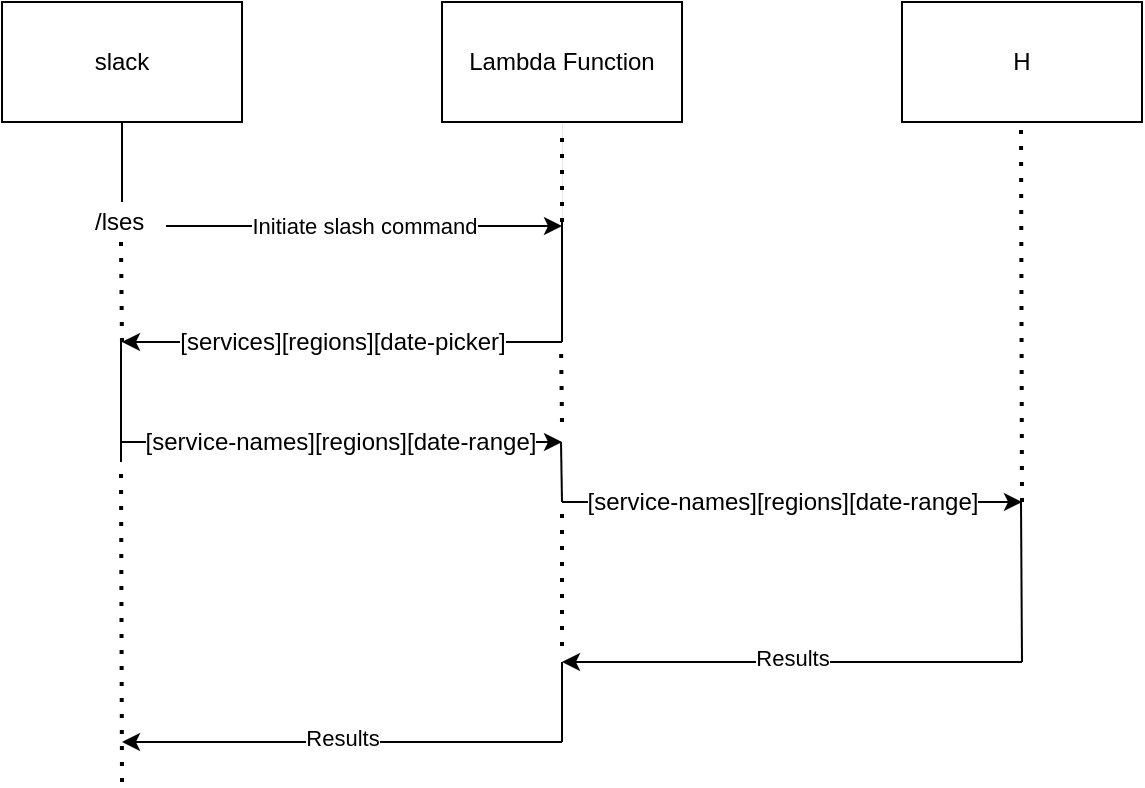 <mxfile version="15.2.9" type="github">
  <diagram id="pkbqSP7KhP1aJIUZW6vF" name="Page-1">
    <mxGraphModel dx="786" dy="523" grid="1" gridSize="10" guides="1" tooltips="1" connect="1" arrows="1" fold="1" page="1" pageScale="1" pageWidth="850" pageHeight="1100" math="0" shadow="0">
      <root>
        <mxCell id="0" />
        <mxCell id="1" parent="0" />
        <mxCell id="qgF53LY2Bc-jQBkzrNxb-2" value="/lses&lt;span style=&quot;white-space: pre&quot;&gt;	&lt;/span&gt;" style="text;html=1;align=center;verticalAlign=middle;resizable=0;points=[];autosize=1;strokeColor=none;fillColor=none;" parent="1" vertex="1">
          <mxGeometry x="100" y="130" width="40" height="20" as="geometry" />
        </mxCell>
        <mxCell id="qgF53LY2Bc-jQBkzrNxb-18" style="edgeStyle=orthogonalEdgeStyle;rounded=0;orthogonalLoop=1;jettySize=auto;html=1;exitX=0.5;exitY=1;exitDx=0;exitDy=0;dashed=1;endArrow=none;endFill=0;strokeWidth=0;" parent="1" source="qgF53LY2Bc-jQBkzrNxb-5" edge="1">
          <mxGeometry relative="1" as="geometry">
            <mxPoint x="340" y="140" as="targetPoint" />
          </mxGeometry>
        </mxCell>
        <mxCell id="qgF53LY2Bc-jQBkzrNxb-5" value="Lambda Function" style="rounded=0;whiteSpace=wrap;html=1;" parent="1" vertex="1">
          <mxGeometry x="280" y="30" width="120" height="60" as="geometry" />
        </mxCell>
        <mxCell id="qgF53LY2Bc-jQBkzrNxb-7" value="H" style="rounded=0;whiteSpace=wrap;html=1;" parent="1" vertex="1">
          <mxGeometry x="510" y="30" width="120" height="60" as="geometry" />
        </mxCell>
        <mxCell id="qgF53LY2Bc-jQBkzrNxb-14" value="" style="edgeStyle=orthogonalEdgeStyle;rounded=0;orthogonalLoop=1;jettySize=auto;html=1;endArrow=none;endFill=0;" parent="1" source="qgF53LY2Bc-jQBkzrNxb-13" target="qgF53LY2Bc-jQBkzrNxb-2" edge="1">
          <mxGeometry relative="1" as="geometry" />
        </mxCell>
        <mxCell id="qgF53LY2Bc-jQBkzrNxb-13" value="slack" style="rounded=0;whiteSpace=wrap;html=1;" parent="1" vertex="1">
          <mxGeometry x="60" y="30" width="120" height="60" as="geometry" />
        </mxCell>
        <mxCell id="qgF53LY2Bc-jQBkzrNxb-23" value="" style="endArrow=none;dashed=1;html=1;dashPattern=1 3;strokeWidth=2;" parent="1" edge="1">
          <mxGeometry width="50" height="50" relative="1" as="geometry">
            <mxPoint x="570" y="280" as="sourcePoint" />
            <mxPoint x="569.5" y="90" as="targetPoint" />
          </mxGeometry>
        </mxCell>
        <mxCell id="qgF53LY2Bc-jQBkzrNxb-28" value="" style="endArrow=none;html=1;strokeWidth=1;" parent="1" edge="1">
          <mxGeometry width="50" height="50" relative="1" as="geometry">
            <mxPoint x="340" y="200" as="sourcePoint" />
            <mxPoint x="340" y="140" as="targetPoint" />
          </mxGeometry>
        </mxCell>
        <mxCell id="qgF53LY2Bc-jQBkzrNxb-35" value="&lt;font style=&quot;font-size: 12px&quot;&gt;[services][regions][date-picker]&lt;/font&gt;" style="endArrow=classic;html=1;strokeWidth=1;" parent="1" edge="1">
          <mxGeometry relative="1" as="geometry">
            <mxPoint x="340" y="200" as="sourcePoint" />
            <mxPoint x="120" y="200" as="targetPoint" />
          </mxGeometry>
        </mxCell>
        <mxCell id="qgF53LY2Bc-jQBkzrNxb-37" value="" style="endArrow=none;dashed=1;html=1;dashPattern=1 3;strokeWidth=2;" parent="1" edge="1">
          <mxGeometry width="50" height="50" relative="1" as="geometry">
            <mxPoint x="120" y="200" as="sourcePoint" />
            <mxPoint x="119.5" y="150" as="targetPoint" />
          </mxGeometry>
        </mxCell>
        <mxCell id="qgF53LY2Bc-jQBkzrNxb-38" value="" style="endArrow=none;dashed=1;html=1;dashPattern=1 3;strokeWidth=2;" parent="1" edge="1">
          <mxGeometry width="50" height="50" relative="1" as="geometry">
            <mxPoint x="340" y="240" as="sourcePoint" />
            <mxPoint x="339.5" y="200" as="targetPoint" />
          </mxGeometry>
        </mxCell>
        <mxCell id="qgF53LY2Bc-jQBkzrNxb-39" value="" style="endArrow=none;html=1;strokeWidth=1;" parent="1" edge="1">
          <mxGeometry width="50" height="50" relative="1" as="geometry">
            <mxPoint x="119.5" y="260" as="sourcePoint" />
            <mxPoint x="119.5" y="200" as="targetPoint" />
          </mxGeometry>
        </mxCell>
        <mxCell id="ar6zjUJgGqYI574PpCyf-1" value="Initiate slash command" style="endArrow=classic;html=1;strokeWidth=1;exitX=1.05;exitY=0.6;exitDx=0;exitDy=0;exitPerimeter=0;" edge="1" parent="1" source="qgF53LY2Bc-jQBkzrNxb-2">
          <mxGeometry width="50" height="50" relative="1" as="geometry">
            <mxPoint x="200" y="165" as="sourcePoint" />
            <mxPoint x="340" y="142" as="targetPoint" />
          </mxGeometry>
        </mxCell>
        <mxCell id="ar6zjUJgGqYI574PpCyf-2" value="" style="endArrow=classic;html=1;strokeWidth=1;" edge="1" parent="1">
          <mxGeometry width="50" height="50" relative="1" as="geometry">
            <mxPoint x="120" y="250" as="sourcePoint" />
            <mxPoint x="340" y="250" as="targetPoint" />
          </mxGeometry>
        </mxCell>
        <mxCell id="ar6zjUJgGqYI574PpCyf-8" value="&lt;span style=&quot;font-size: 12px&quot;&gt;[service-names][regions][date-range]&lt;/span&gt;" style="edgeLabel;html=1;align=center;verticalAlign=middle;resizable=0;points=[];" vertex="1" connectable="0" parent="ar6zjUJgGqYI574PpCyf-2">
          <mxGeometry x="-0.009" relative="1" as="geometry">
            <mxPoint as="offset" />
          </mxGeometry>
        </mxCell>
        <mxCell id="ar6zjUJgGqYI574PpCyf-3" value="" style="endArrow=none;dashed=1;html=1;dashPattern=1 3;strokeWidth=2;" edge="1" parent="1">
          <mxGeometry width="50" height="50" relative="1" as="geometry">
            <mxPoint x="120" y="420" as="sourcePoint" />
            <mxPoint x="119.5" y="260" as="targetPoint" />
          </mxGeometry>
        </mxCell>
        <mxCell id="ar6zjUJgGqYI574PpCyf-4" value="" style="endArrow=none;html=1;strokeWidth=1;" edge="1" parent="1">
          <mxGeometry width="50" height="50" relative="1" as="geometry">
            <mxPoint x="340" y="280" as="sourcePoint" />
            <mxPoint x="339.5" y="250" as="targetPoint" />
          </mxGeometry>
        </mxCell>
        <mxCell id="ar6zjUJgGqYI574PpCyf-5" value="" style="endArrow=none;dashed=1;html=1;dashPattern=1 3;strokeWidth=2;" edge="1" parent="1">
          <mxGeometry width="50" height="50" relative="1" as="geometry">
            <mxPoint x="340" y="140" as="sourcePoint" />
            <mxPoint x="340" y="97" as="targetPoint" />
          </mxGeometry>
        </mxCell>
        <mxCell id="ar6zjUJgGqYI574PpCyf-6" value="" style="endArrow=classic;html=1;strokeWidth=1;" edge="1" parent="1">
          <mxGeometry width="50" height="50" relative="1" as="geometry">
            <mxPoint x="340" y="280" as="sourcePoint" />
            <mxPoint x="570" y="280" as="targetPoint" />
          </mxGeometry>
        </mxCell>
        <mxCell id="ar6zjUJgGqYI574PpCyf-7" value="&lt;span style=&quot;color: rgba(0 , 0 , 0 , 0) ; font-family: monospace ; font-size: 0px ; background-color: rgb(248 , 249 , 250)&quot;&gt;%3CmxGraphModel%3E%3Croot%3E%3CmxCell%20id%3D%220%22%2F%3E%3CmxCell%20id%3D%221%22%20parent%3D%220%22%2F%3E%3CmxCell%20id%3D%222%22%20value%3D%22%26lt%3Bspan%20style%3D%26quot%3Bfont-size%3A%2012px%26quot%3B%26gt%3B%5Bservice-names%5D%5Bregions%5D%5Bdate-range%5D%26lt%3B%2Fspan%26gt%3B%22%20style%3D%22edgeLabel%3Bhtml%3D1%3Balign%3Dcenter%3BverticalAlign%3Dmiddle%3Bresizable%3D0%3Bpoints%3D%5B%5D%3B%22%20vertex%3D%221%22%20connectable%3D%220%22%20parent%3D%221%22%3E%3CmxGeometry%20x%3D%22229%22%20y%3D%22250%22%20as%3D%22geometry%22%2F%3E%3C%2FmxCell%3E%3C%2Froot%3E%3C%2FmxGraphModel%3E&lt;/span&gt;" style="edgeLabel;html=1;align=center;verticalAlign=middle;resizable=0;points=[];" vertex="1" connectable="0" parent="ar6zjUJgGqYI574PpCyf-6">
          <mxGeometry x="0.03" y="1" relative="1" as="geometry">
            <mxPoint as="offset" />
          </mxGeometry>
        </mxCell>
        <mxCell id="ar6zjUJgGqYI574PpCyf-9" value="&lt;span style=&quot;font-size: 12px&quot;&gt;[service-names][regions][date-range]&lt;/span&gt;" style="edgeLabel;html=1;align=center;verticalAlign=middle;resizable=0;points=[];" vertex="1" connectable="0" parent="ar6zjUJgGqYI574PpCyf-6">
          <mxGeometry x="0.06" y="-1" relative="1" as="geometry">
            <mxPoint x="-12" y="-1" as="offset" />
          </mxGeometry>
        </mxCell>
        <mxCell id="ar6zjUJgGqYI574PpCyf-10" value="" style="endArrow=none;html=1;strokeWidth=1;" edge="1" parent="1">
          <mxGeometry width="50" height="50" relative="1" as="geometry">
            <mxPoint x="570" y="360" as="sourcePoint" />
            <mxPoint x="569.5" y="280" as="targetPoint" />
          </mxGeometry>
        </mxCell>
        <mxCell id="ar6zjUJgGqYI574PpCyf-11" value="" style="endArrow=none;dashed=1;html=1;dashPattern=1 3;strokeWidth=2;" edge="1" parent="1">
          <mxGeometry width="50" height="50" relative="1" as="geometry">
            <mxPoint x="340" y="352" as="sourcePoint" />
            <mxPoint x="340" y="280" as="targetPoint" />
          </mxGeometry>
        </mxCell>
        <mxCell id="ar6zjUJgGqYI574PpCyf-12" value="" style="endArrow=classic;html=1;strokeWidth=1;" edge="1" parent="1">
          <mxGeometry width="50" height="50" relative="1" as="geometry">
            <mxPoint x="570" y="360" as="sourcePoint" />
            <mxPoint x="340" y="360" as="targetPoint" />
          </mxGeometry>
        </mxCell>
        <mxCell id="ar6zjUJgGqYI574PpCyf-13" value="Results" style="edgeLabel;html=1;align=center;verticalAlign=middle;resizable=0;points=[];" vertex="1" connectable="0" parent="ar6zjUJgGqYI574PpCyf-12">
          <mxGeometry y="-2" relative="1" as="geometry">
            <mxPoint as="offset" />
          </mxGeometry>
        </mxCell>
        <mxCell id="ar6zjUJgGqYI574PpCyf-14" value="" style="endArrow=none;html=1;strokeWidth=1;" edge="1" parent="1">
          <mxGeometry width="50" height="50" relative="1" as="geometry">
            <mxPoint x="340" y="400" as="sourcePoint" />
            <mxPoint x="340" y="360" as="targetPoint" />
          </mxGeometry>
        </mxCell>
        <mxCell id="ar6zjUJgGqYI574PpCyf-15" value="" style="endArrow=classic;html=1;strokeWidth=1;" edge="1" parent="1">
          <mxGeometry width="50" height="50" relative="1" as="geometry">
            <mxPoint x="340" y="400" as="sourcePoint" />
            <mxPoint x="120" y="400" as="targetPoint" />
          </mxGeometry>
        </mxCell>
        <mxCell id="ar6zjUJgGqYI574PpCyf-16" value="Results" style="edgeLabel;html=1;align=center;verticalAlign=middle;resizable=0;points=[];" vertex="1" connectable="0" parent="ar6zjUJgGqYI574PpCyf-15">
          <mxGeometry y="-2" relative="1" as="geometry">
            <mxPoint as="offset" />
          </mxGeometry>
        </mxCell>
      </root>
    </mxGraphModel>
  </diagram>
</mxfile>
